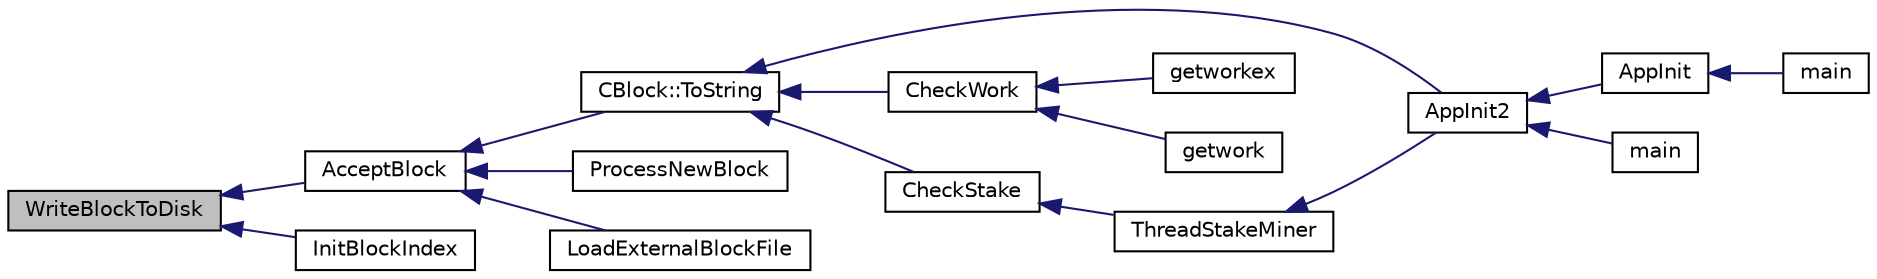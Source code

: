 digraph "WriteBlockToDisk"
{
  edge [fontname="Helvetica",fontsize="10",labelfontname="Helvetica",labelfontsize="10"];
  node [fontname="Helvetica",fontsize="10",shape=record];
  rankdir="LR";
  Node6239 [label="WriteBlockToDisk",height=0.2,width=0.4,color="black", fillcolor="grey75", style="filled", fontcolor="black"];
  Node6239 -> Node6240 [dir="back",color="midnightblue",fontsize="10",style="solid",fontname="Helvetica"];
  Node6240 [label="AcceptBlock",height=0.2,width=0.4,color="black", fillcolor="white", style="filled",URL="$dd/d7d/validation_8cpp.html#aaa7054d6767ac72da76062adba62e296",tooltip="Store block on disk. "];
  Node6240 -> Node6241 [dir="back",color="midnightblue",fontsize="10",style="solid",fontname="Helvetica"];
  Node6241 [label="CBlock::ToString",height=0.2,width=0.4,color="black", fillcolor="white", style="filled",URL="$d3/d51/class_c_block.html#a0e8a98f10831c00ae76b3a831c4804e5"];
  Node6241 -> Node6242 [dir="back",color="midnightblue",fontsize="10",style="solid",fontname="Helvetica"];
  Node6242 [label="AppInit2",height=0.2,width=0.4,color="black", fillcolor="white", style="filled",URL="$d8/dc0/init_8h.html#a1a4c1bfbf6ba1db77e988b89b9cadfd3",tooltip="Initialize ion. "];
  Node6242 -> Node6243 [dir="back",color="midnightblue",fontsize="10",style="solid",fontname="Helvetica"];
  Node6243 [label="AppInit",height=0.2,width=0.4,color="black", fillcolor="white", style="filled",URL="$d4/d35/iond_8cpp.html#ac59316b767e6984e1285f0531275286b"];
  Node6243 -> Node6244 [dir="back",color="midnightblue",fontsize="10",style="solid",fontname="Helvetica"];
  Node6244 [label="main",height=0.2,width=0.4,color="black", fillcolor="white", style="filled",URL="$d4/d35/iond_8cpp.html#a0ddf1224851353fc92bfbff6f499fa97"];
  Node6242 -> Node6245 [dir="back",color="midnightblue",fontsize="10",style="solid",fontname="Helvetica"];
  Node6245 [label="main",height=0.2,width=0.4,color="black", fillcolor="white", style="filled",URL="$d5/d2d/ion_8cpp.html#a0ddf1224851353fc92bfbff6f499fa97"];
  Node6241 -> Node6246 [dir="back",color="midnightblue",fontsize="10",style="solid",fontname="Helvetica"];
  Node6246 [label="CheckWork",height=0.2,width=0.4,color="black", fillcolor="white", style="filled",URL="$de/d13/miner_8h.html#aadd8a05aa6d8fae1c0f4daa5e971a12a",tooltip="Check mined proof-of-work block. "];
  Node6246 -> Node6247 [dir="back",color="midnightblue",fontsize="10",style="solid",fontname="Helvetica"];
  Node6247 [label="getworkex",height=0.2,width=0.4,color="black", fillcolor="white", style="filled",URL="$d4/ddd/rpcmining_8cpp.html#aa40f86dc468a3f2ef4a3bba99e20a069"];
  Node6246 -> Node6248 [dir="back",color="midnightblue",fontsize="10",style="solid",fontname="Helvetica"];
  Node6248 [label="getwork",height=0.2,width=0.4,color="black", fillcolor="white", style="filled",URL="$d4/ddd/rpcmining_8cpp.html#a356be62c93d38267a7da9e1cb644d547"];
  Node6241 -> Node6249 [dir="back",color="midnightblue",fontsize="10",style="solid",fontname="Helvetica"];
  Node6249 [label="CheckStake",height=0.2,width=0.4,color="black", fillcolor="white", style="filled",URL="$de/d13/miner_8h.html#a68be4bcfa03b86095641eac5ca996fed",tooltip="Check mined proof-of-stake block. "];
  Node6249 -> Node6250 [dir="back",color="midnightblue",fontsize="10",style="solid",fontname="Helvetica"];
  Node6250 [label="ThreadStakeMiner",height=0.2,width=0.4,color="black", fillcolor="white", style="filled",URL="$d6/de3/miner_8cpp.html#a31faece5ef0e403969b3d3debd79b352"];
  Node6250 -> Node6242 [dir="back",color="midnightblue",fontsize="10",style="solid",fontname="Helvetica"];
  Node6240 -> Node6251 [dir="back",color="midnightblue",fontsize="10",style="solid",fontname="Helvetica"];
  Node6251 [label="ProcessNewBlock",height=0.2,width=0.4,color="black", fillcolor="white", style="filled",URL="$db/d38/validation_8h.html#a290fce59049c0951b8eb73f0129bf6f0",tooltip="Process an incoming block. "];
  Node6240 -> Node6252 [dir="back",color="midnightblue",fontsize="10",style="solid",fontname="Helvetica"];
  Node6252 [label="LoadExternalBlockFile",height=0.2,width=0.4,color="black", fillcolor="white", style="filled",URL="$db/d38/validation_8h.html#a2233339a13d09038cf2e46f4d0144be4",tooltip="Import blocks from an external file. "];
  Node6239 -> Node6253 [dir="back",color="midnightblue",fontsize="10",style="solid",fontname="Helvetica"];
  Node6253 [label="InitBlockIndex",height=0.2,width=0.4,color="black", fillcolor="white", style="filled",URL="$db/d38/validation_8h.html#aaf2e19311fff6b9cd421a9a9d59f7ff1",tooltip="Initialize a new block tree database + block data on disk. "];
}
